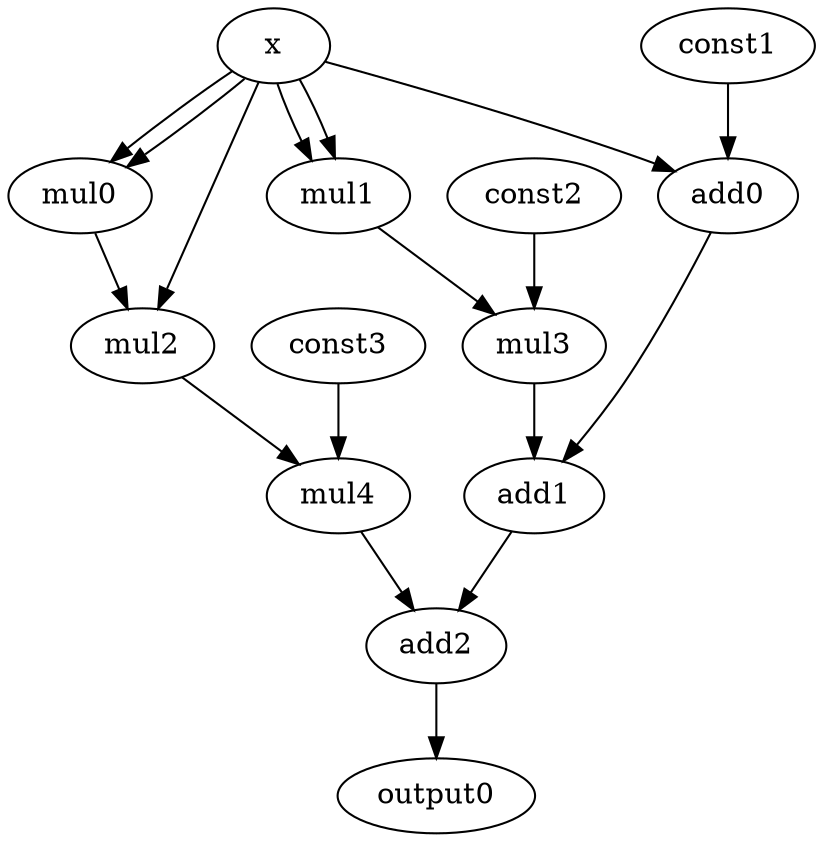 digraph exponential_4 {


//const1 = 1
//const2 = 1/2!
//const3 = 1/3!

x[opcode=load];
const1[opcode=const];
const2[opcode=const];
const3[opcode=const];
output0[opcode=store];

mul0[opcode=mul];
mul1[opcode=mul];
mul2[opcode=mul];
mul3[opcode=mul];
mul4[opcode=mul];


add0[opcode=add];
add1[opcode=add];
add2[opcode=add];

x->mul0[operand=0];
x->mul0[operand=1];

x->mul1[operand=0];
x->mul1[operand=1];

const1->add0[operand=0];
x->add0[operand=1];

//second layer
x->mul2[operand=0];
mul0->mul2[operand=1];

mul1->mul3[operand=0];
const2->mul3[operand=1];

//third layer
mul2->mul4[operand=0];
const3->mul4[operand=1];

mul3->add1[operand=0];
add0->add1[operand=1];

//fourth layer
mul4->add2[operand=0];
add1->add2[operand=1];

add2->output0[operand=0];


}
